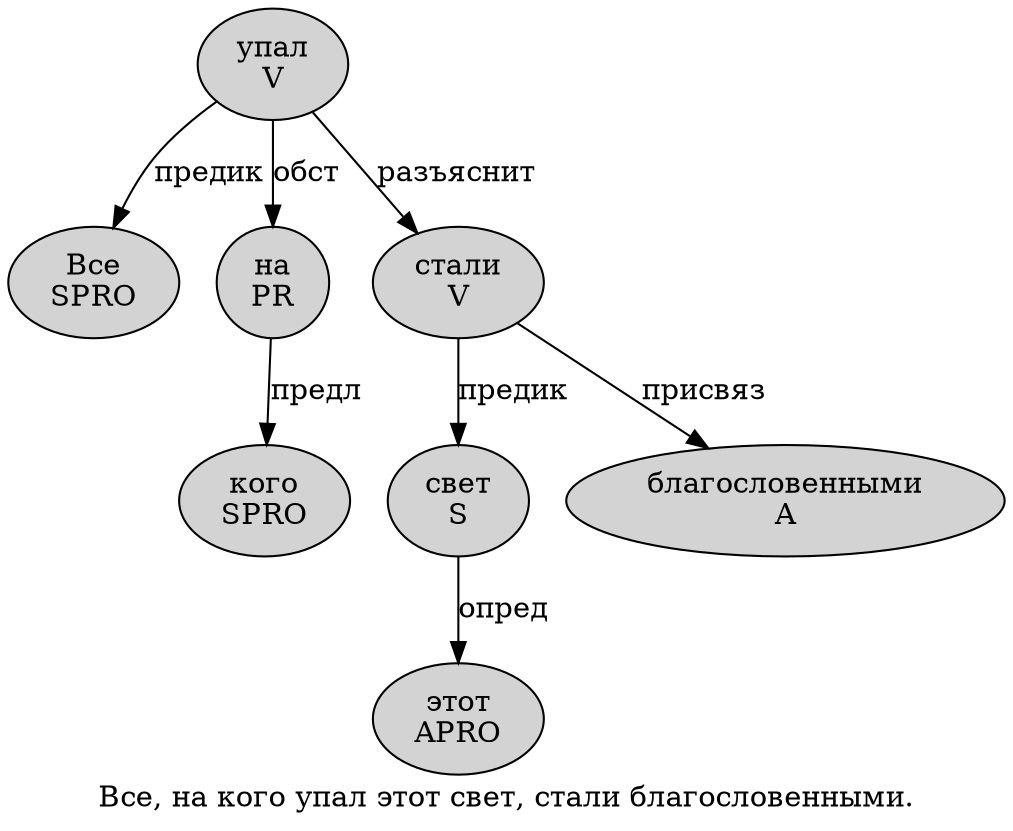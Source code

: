 digraph SENTENCE_605 {
	graph [label="Все, на кого упал этот свет, стали благословенными."]
	node [style=filled]
		0 [label="Все
SPRO" color="" fillcolor=lightgray penwidth=1 shape=ellipse]
		2 [label="на
PR" color="" fillcolor=lightgray penwidth=1 shape=ellipse]
		3 [label="кого
SPRO" color="" fillcolor=lightgray penwidth=1 shape=ellipse]
		4 [label="упал
V" color="" fillcolor=lightgray penwidth=1 shape=ellipse]
		5 [label="этот
APRO" color="" fillcolor=lightgray penwidth=1 shape=ellipse]
		6 [label="свет
S" color="" fillcolor=lightgray penwidth=1 shape=ellipse]
		8 [label="стали
V" color="" fillcolor=lightgray penwidth=1 shape=ellipse]
		9 [label="благословенными
A" color="" fillcolor=lightgray penwidth=1 shape=ellipse]
			4 -> 0 [label="предик"]
			4 -> 2 [label="обст"]
			4 -> 8 [label="разъяснит"]
			2 -> 3 [label="предл"]
			6 -> 5 [label="опред"]
			8 -> 6 [label="предик"]
			8 -> 9 [label="присвяз"]
}